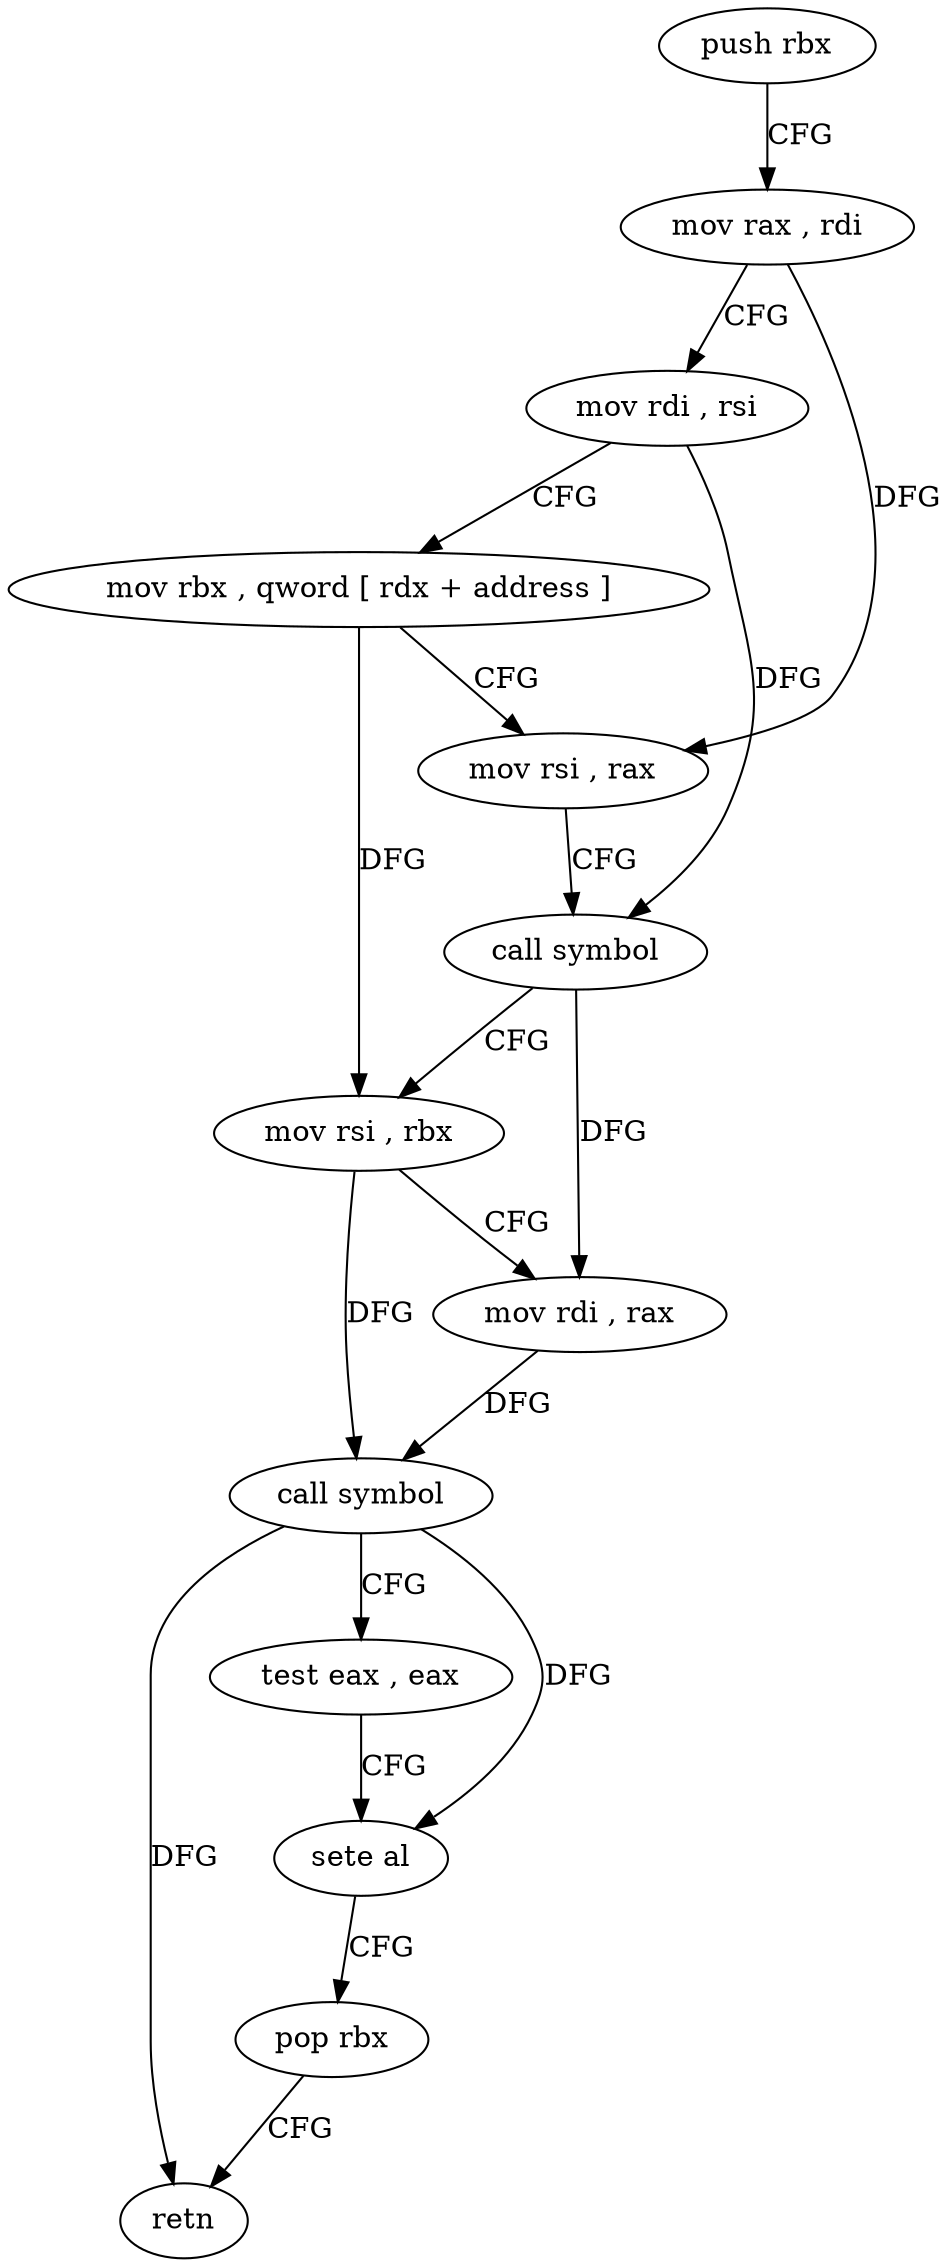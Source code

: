 digraph "func" {
"4214395" [label = "push rbx" ]
"4214396" [label = "mov rax , rdi" ]
"4214399" [label = "mov rdi , rsi" ]
"4214402" [label = "mov rbx , qword [ rdx + address ]" ]
"4214406" [label = "mov rsi , rax" ]
"4214409" [label = "call symbol" ]
"4214414" [label = "mov rsi , rbx" ]
"4214417" [label = "mov rdi , rax" ]
"4214420" [label = "call symbol" ]
"4214425" [label = "test eax , eax" ]
"4214427" [label = "sete al" ]
"4214430" [label = "pop rbx" ]
"4214431" [label = "retn" ]
"4214395" -> "4214396" [ label = "CFG" ]
"4214396" -> "4214399" [ label = "CFG" ]
"4214396" -> "4214406" [ label = "DFG" ]
"4214399" -> "4214402" [ label = "CFG" ]
"4214399" -> "4214409" [ label = "DFG" ]
"4214402" -> "4214406" [ label = "CFG" ]
"4214402" -> "4214414" [ label = "DFG" ]
"4214406" -> "4214409" [ label = "CFG" ]
"4214409" -> "4214414" [ label = "CFG" ]
"4214409" -> "4214417" [ label = "DFG" ]
"4214414" -> "4214417" [ label = "CFG" ]
"4214414" -> "4214420" [ label = "DFG" ]
"4214417" -> "4214420" [ label = "DFG" ]
"4214420" -> "4214425" [ label = "CFG" ]
"4214420" -> "4214427" [ label = "DFG" ]
"4214420" -> "4214431" [ label = "DFG" ]
"4214425" -> "4214427" [ label = "CFG" ]
"4214427" -> "4214430" [ label = "CFG" ]
"4214430" -> "4214431" [ label = "CFG" ]
}

